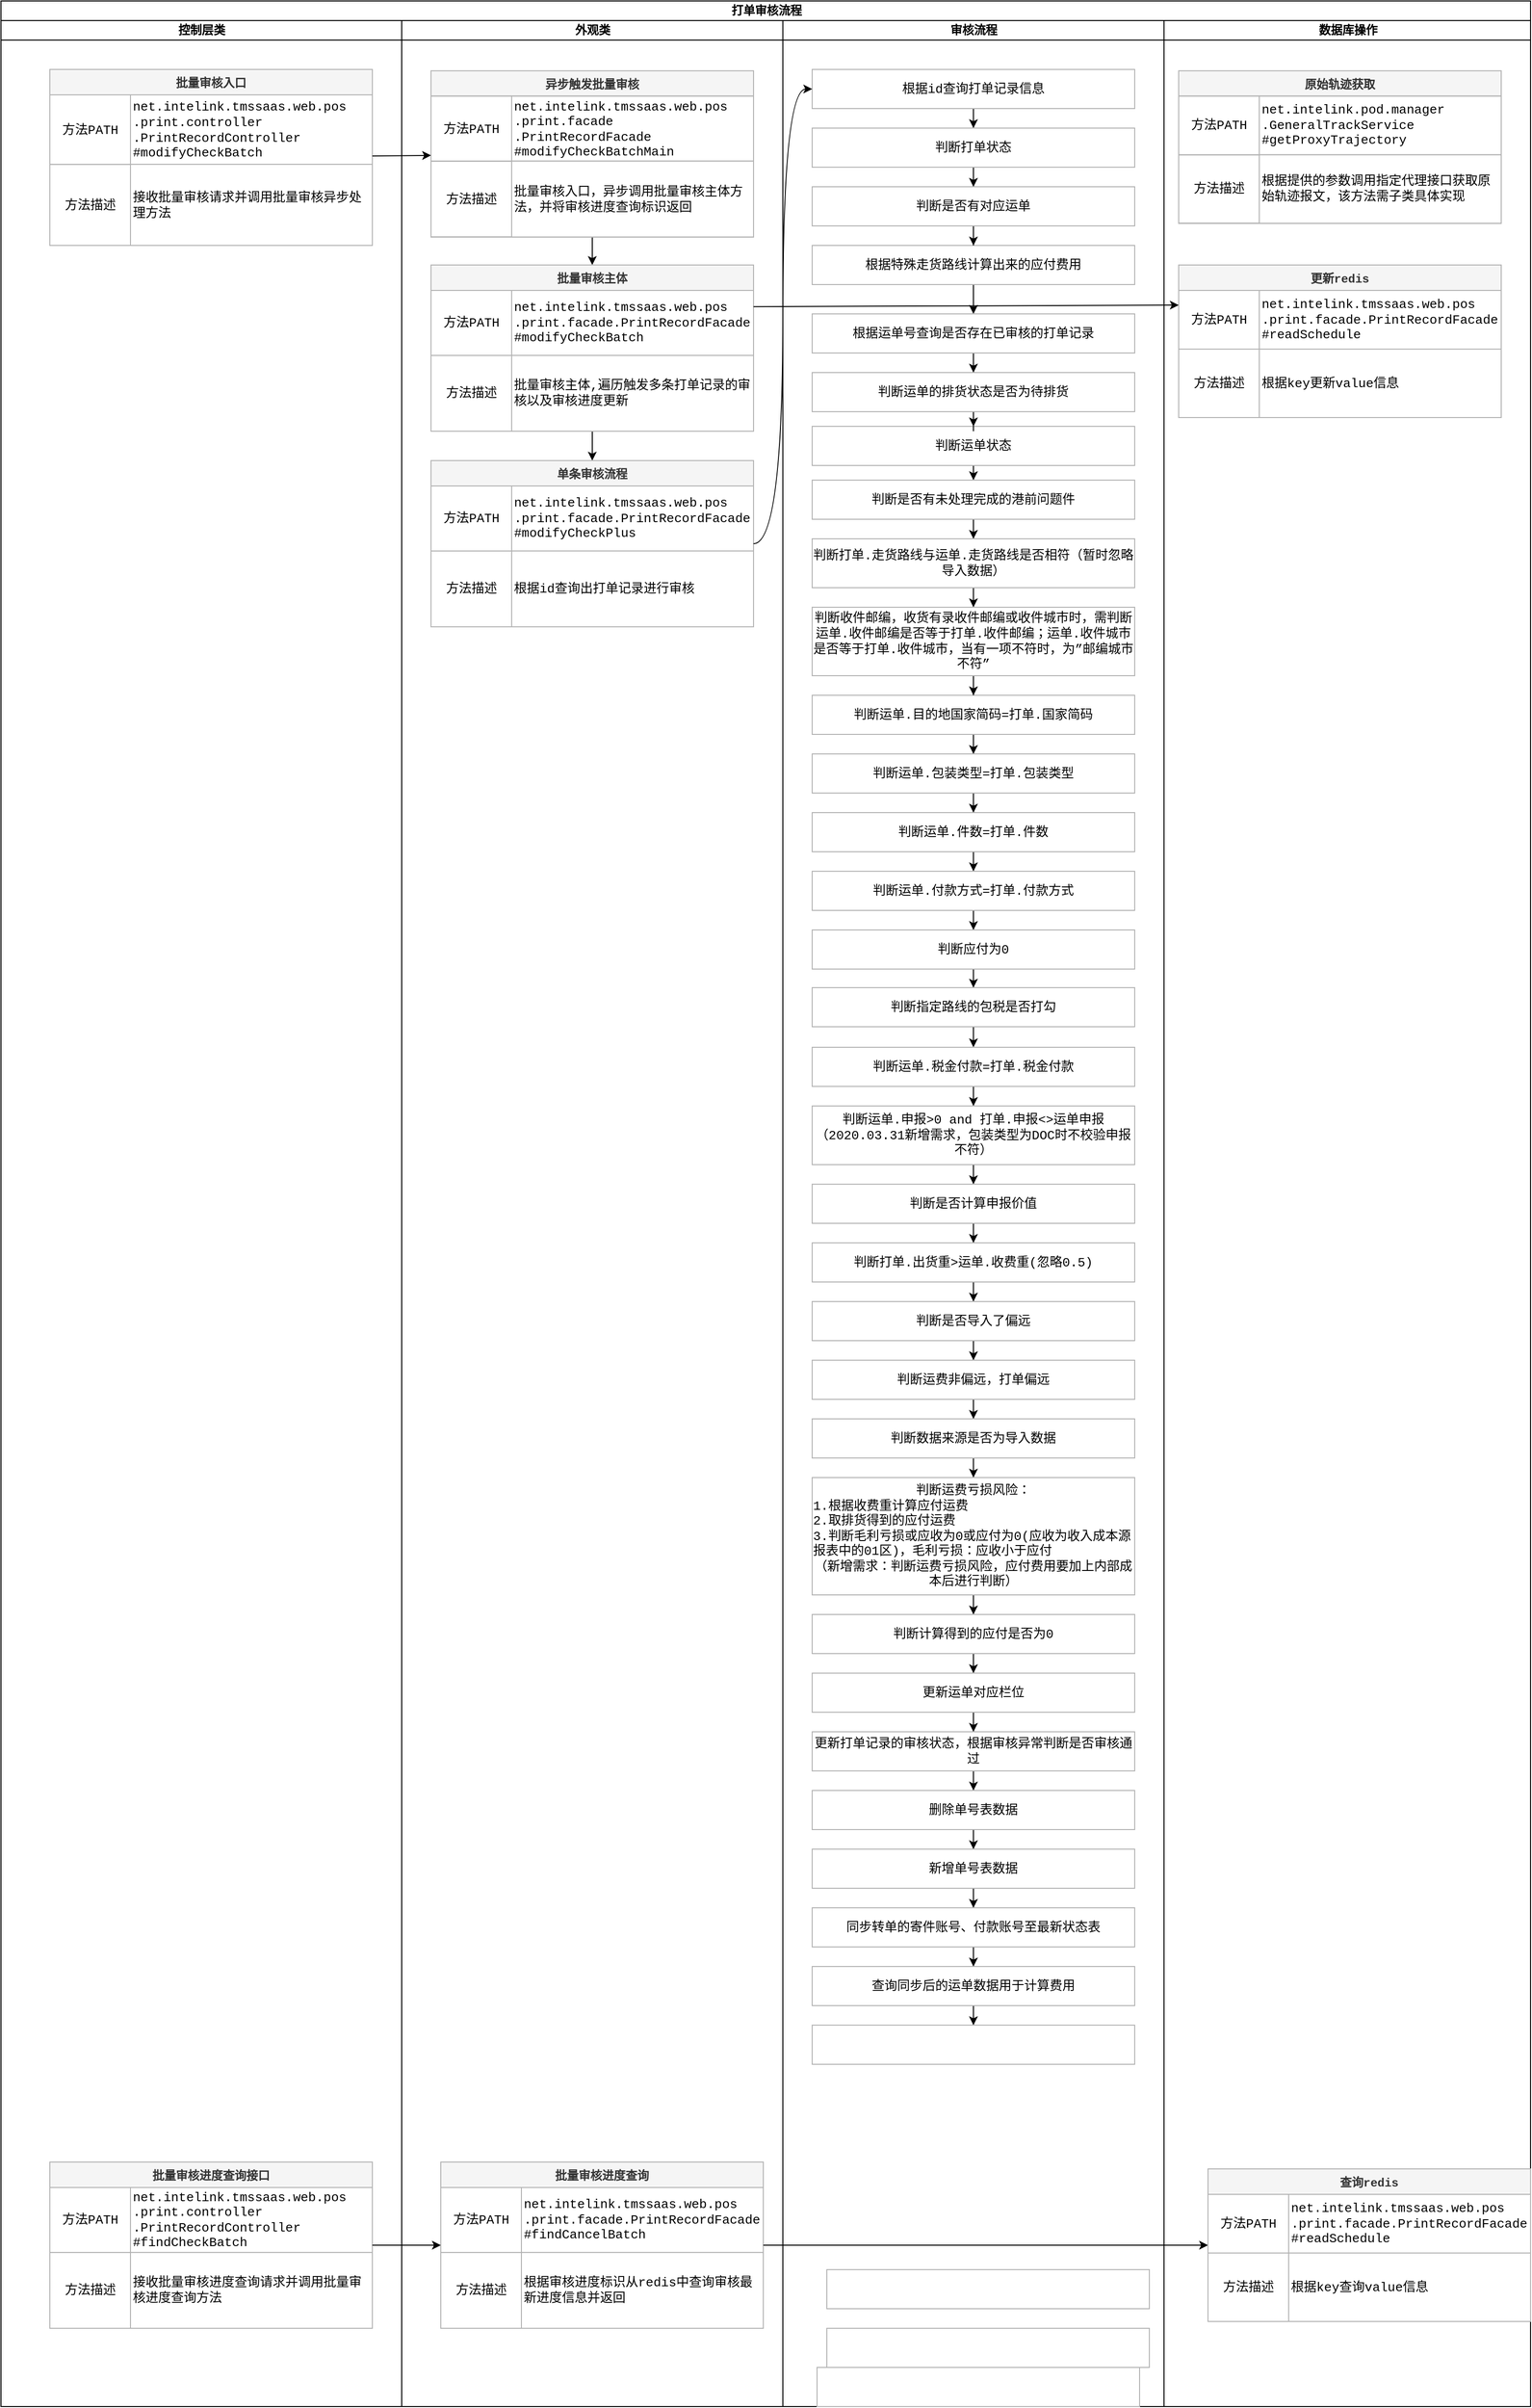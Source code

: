 <mxfile version="14.7.6" type="github">
  <diagram id="rIHNBz61H1X_mbd-f75E" name="打单审核流程">
    <mxGraphModel dx="-14" dy="435" grid="1" gridSize="10" guides="1" tooltips="1" connect="1" arrows="1" fold="1" page="1" pageScale="1" pageWidth="827" pageHeight="1169" math="0" shadow="0">
      <root>
        <mxCell id="0" />
        <mxCell id="1" parent="0" />
        <mxCell id="LwGYTIweJ4kUItgMoGB3-22" value="打单审核流程" style="swimlane;html=1;childLayout=stackLayout;resizeParent=1;resizeParentMax=0;startSize=20;" parent="1" vertex="1">
          <mxGeometry x="880" y="120" width="1565" height="2460" as="geometry" />
        </mxCell>
        <mxCell id="LwGYTIweJ4kUItgMoGB3-23" value="控制层类" style="swimlane;html=1;startSize=20;" parent="LwGYTIweJ4kUItgMoGB3-22" vertex="1">
          <mxGeometry y="20" width="410" height="2440" as="geometry" />
        </mxCell>
        <mxCell id="LwGYTIweJ4kUItgMoGB3-24" value="批量审核入口" style="swimlane;fontStyle=1;childLayout=stackLayout;horizontal=1;startSize=26;fillColor=#f5f5f5;horizontalStack=0;resizeParent=1;resizeParentMax=0;resizeLast=0;collapsible=1;marginBottom=0;align=center;fontColor=#333333;strokeColor=#B3B3B3;fontFamily=Courier New;fontSize=12;swimlaneLine=1;" parent="LwGYTIweJ4kUItgMoGB3-23" vertex="1">
          <mxGeometry x="50" y="50" width="330" height="180" as="geometry">
            <mxRectangle x="50" y="50" width="100" height="26" as="alternateBounds" />
          </mxGeometry>
        </mxCell>
        <mxCell id="LwGYTIweJ4kUItgMoGB3-25" value="" style="group;strokeColor=#B3B3B3;fontFamily=Courier New;fontSize=13;" parent="LwGYTIweJ4kUItgMoGB3-24" vertex="1" connectable="0">
          <mxGeometry y="26" width="330" height="154" as="geometry" />
        </mxCell>
        <mxCell id="LwGYTIweJ4kUItgMoGB3-26" value="" style="group;align=left;strokeColor=#B3B3B3;fontFamily=Courier New;fontSize=13;" parent="LwGYTIweJ4kUItgMoGB3-25" vertex="1" connectable="0">
          <mxGeometry width="330" height="71.077" as="geometry" />
        </mxCell>
        <mxCell id="LwGYTIweJ4kUItgMoGB3-27" value="方法PATH" style="rounded=0;whiteSpace=wrap;html=1;align=center;strokeColor=#B3B3B3;fontFamily=Courier New;fontSize=13;" parent="LwGYTIweJ4kUItgMoGB3-26" vertex="1">
          <mxGeometry width="82.5" height="71.077" as="geometry" />
        </mxCell>
        <mxCell id="LwGYTIweJ4kUItgMoGB3-28" value="net.intelink.tmssaas.web.pos&lt;br&gt;.print.controller&lt;br&gt;.PrintRecordController&lt;br&gt;#modifyCheckBatch" style="rounded=0;whiteSpace=wrap;html=1;align=left;strokeColor=#B3B3B3;fontFamily=Courier New;fontSize=13;overflow=hidden;" parent="LwGYTIweJ4kUItgMoGB3-26" vertex="1">
          <mxGeometry x="82.5" width="247.5" height="71.077" as="geometry" />
        </mxCell>
        <mxCell id="LwGYTIweJ4kUItgMoGB3-29" value="" style="group;strokeColor=#B3B3B3;fontFamily=Courier New;fontSize=13;" parent="LwGYTIweJ4kUItgMoGB3-25" vertex="1" connectable="0">
          <mxGeometry y="71.077" width="330" height="82.923" as="geometry" />
        </mxCell>
        <mxCell id="LwGYTIweJ4kUItgMoGB3-30" value="接收批量审核请求并调用批量审核异步处理方法" style="rounded=0;whiteSpace=wrap;html=1;align=left;strokeColor=#B3B3B3;fontFamily=Courier New;fontSize=13;" parent="LwGYTIweJ4kUItgMoGB3-29" vertex="1">
          <mxGeometry x="82.5" width="247.5" height="82.923" as="geometry" />
        </mxCell>
        <mxCell id="LwGYTIweJ4kUItgMoGB3-31" value="方法描述" style="rounded=0;whiteSpace=wrap;html=1;align=center;fontFamily=Courier New;fontSize=13;dashed=1;dashPattern=1 1;strokeColor=none;glass=1;" parent="LwGYTIweJ4kUItgMoGB3-29" vertex="1">
          <mxGeometry x="5.893" y="22.113" width="70.714" height="38.697" as="geometry" />
        </mxCell>
        <mxCell id="LwGYTIweJ4kUItgMoGB3-40" value="外观类" style="swimlane;html=1;startSize=20;" parent="LwGYTIweJ4kUItgMoGB3-22" vertex="1">
          <mxGeometry x="410" y="20" width="390" height="2440" as="geometry" />
        </mxCell>
        <mxCell id="LwGYTIweJ4kUItgMoGB3-111" style="edgeStyle=orthogonalEdgeStyle;rounded=0;orthogonalLoop=1;jettySize=auto;html=1;" parent="LwGYTIweJ4kUItgMoGB3-40" source="LwGYTIweJ4kUItgMoGB3-41" target="LwGYTIweJ4kUItgMoGB3-103" edge="1">
          <mxGeometry relative="1" as="geometry" />
        </mxCell>
        <mxCell id="LwGYTIweJ4kUItgMoGB3-41" value="异步触发批量审核" style="swimlane;fontStyle=1;childLayout=stackLayout;horizontal=1;startSize=26;fillColor=#f5f5f5;horizontalStack=0;resizeParent=1;resizeParentMax=0;resizeLast=0;collapsible=1;marginBottom=0;align=center;fontColor=#333333;strokeColor=#B3B3B3;fontFamily=Courier New;fontSize=12;swimlaneLine=1;" parent="LwGYTIweJ4kUItgMoGB3-40" vertex="1">
          <mxGeometry x="30" y="51.33" width="330" height="170" as="geometry">
            <mxRectangle x="-1050" y="270" width="100" height="26" as="alternateBounds" />
          </mxGeometry>
        </mxCell>
        <mxCell id="LwGYTIweJ4kUItgMoGB3-42" value="" style="group;strokeColor=#B3B3B3;fontFamily=Courier New;fontSize=13;" parent="LwGYTIweJ4kUItgMoGB3-41" vertex="1" connectable="0">
          <mxGeometry y="26" width="330" height="144" as="geometry" />
        </mxCell>
        <mxCell id="LwGYTIweJ4kUItgMoGB3-43" value="" style="group;align=left;strokeColor=#B3B3B3;fontFamily=Courier New;fontSize=13;" parent="LwGYTIweJ4kUItgMoGB3-42" vertex="1" connectable="0">
          <mxGeometry width="330" height="66.462" as="geometry" />
        </mxCell>
        <mxCell id="LwGYTIweJ4kUItgMoGB3-44" value="&lt;span style=&quot;font-size: 13px&quot;&gt;方法PATH&lt;/span&gt;" style="rounded=0;whiteSpace=wrap;html=1;align=center;strokeColor=#B3B3B3;fontFamily=Courier New;fontSize=13;" parent="LwGYTIweJ4kUItgMoGB3-43" vertex="1">
          <mxGeometry width="82.5" height="66.462" as="geometry" />
        </mxCell>
        <mxCell id="LwGYTIweJ4kUItgMoGB3-45" value="net.intelink.tmssaas.web.pos&lt;br&gt;.print.facade&lt;br&gt;.PrintRecordFacade&lt;br&gt;#modifyCheckBatchMain" style="rounded=0;whiteSpace=wrap;html=1;align=left;strokeColor=#B3B3B3;fontFamily=Courier New;fontSize=13;overflow=hidden;" parent="LwGYTIweJ4kUItgMoGB3-43" vertex="1">
          <mxGeometry x="82.5" width="247.5" height="66.462" as="geometry" />
        </mxCell>
        <mxCell id="LwGYTIweJ4kUItgMoGB3-46" value="" style="group;strokeColor=#B3B3B3;fontFamily=Courier New;fontSize=13;" parent="LwGYTIweJ4kUItgMoGB3-42" vertex="1" connectable="0">
          <mxGeometry y="66.462" width="330" height="77.538" as="geometry" />
        </mxCell>
        <mxCell id="LwGYTIweJ4kUItgMoGB3-47" value="批量审核入口，异步调用批量审核主体方法，并将审核进度查询标识返回" style="rounded=0;whiteSpace=wrap;html=1;align=left;strokeColor=#B3B3B3;fontFamily=Courier New;fontSize=13;" parent="LwGYTIweJ4kUItgMoGB3-46" vertex="1">
          <mxGeometry x="82.5" width="247.5" height="77.538" as="geometry" />
        </mxCell>
        <mxCell id="LwGYTIweJ4kUItgMoGB3-48" value="&lt;span&gt;方法描述&lt;/span&gt;" style="rounded=0;whiteSpace=wrap;html=1;align=center;fontFamily=Courier New;fontSize=13;dashed=1;dashPattern=1 1;strokeColor=none;glass=1;" parent="LwGYTIweJ4kUItgMoGB3-46" vertex="1">
          <mxGeometry x="5.893" y="20.677" width="70.714" height="36.185" as="geometry" />
        </mxCell>
        <mxCell id="LwGYTIweJ4kUItgMoGB3-128" style="edgeStyle=orthogonalEdgeStyle;rounded=0;orthogonalLoop=1;jettySize=auto;html=1;" parent="LwGYTIweJ4kUItgMoGB3-40" source="LwGYTIweJ4kUItgMoGB3-103" target="LwGYTIweJ4kUItgMoGB3-120" edge="1">
          <mxGeometry relative="1" as="geometry" />
        </mxCell>
        <mxCell id="LwGYTIweJ4kUItgMoGB3-103" value="批量审核主体" style="swimlane;fontStyle=1;childLayout=stackLayout;horizontal=1;startSize=26;fillColor=#f5f5f5;horizontalStack=0;resizeParent=1;resizeParentMax=0;resizeLast=0;collapsible=1;marginBottom=0;align=center;fontColor=#333333;strokeColor=#B3B3B3;fontFamily=Courier New;fontSize=12;swimlaneLine=1;" parent="LwGYTIweJ4kUItgMoGB3-40" vertex="1">
          <mxGeometry x="30" y="250" width="330" height="170" as="geometry">
            <mxRectangle x="-1050" y="270" width="100" height="26" as="alternateBounds" />
          </mxGeometry>
        </mxCell>
        <mxCell id="LwGYTIweJ4kUItgMoGB3-104" value="" style="group;strokeColor=#B3B3B3;fontFamily=Courier New;fontSize=13;" parent="LwGYTIweJ4kUItgMoGB3-103" vertex="1" connectable="0">
          <mxGeometry y="26" width="330" height="144" as="geometry" />
        </mxCell>
        <mxCell id="LwGYTIweJ4kUItgMoGB3-105" value="" style="group;align=left;strokeColor=#B3B3B3;fontFamily=Courier New;fontSize=13;" parent="LwGYTIweJ4kUItgMoGB3-104" vertex="1" connectable="0">
          <mxGeometry width="330" height="66.462" as="geometry" />
        </mxCell>
        <mxCell id="LwGYTIweJ4kUItgMoGB3-106" value="&lt;span style=&quot;font-size: 13px&quot;&gt;方法PATH&lt;/span&gt;" style="rounded=0;whiteSpace=wrap;html=1;align=center;strokeColor=#B3B3B3;fontFamily=Courier New;fontSize=13;" parent="LwGYTIweJ4kUItgMoGB3-105" vertex="1">
          <mxGeometry width="82.5" height="66.462" as="geometry" />
        </mxCell>
        <mxCell id="LwGYTIweJ4kUItgMoGB3-107" value="net.intelink.tmssaas.web.pos&lt;br&gt;.print.facade.PrintRecordFacade&lt;br&gt;#modifyCheckBatch" style="rounded=0;whiteSpace=wrap;html=1;align=left;strokeColor=#B3B3B3;fontFamily=Courier New;fontSize=13;overflow=hidden;" parent="LwGYTIweJ4kUItgMoGB3-105" vertex="1">
          <mxGeometry x="82.5" width="247.5" height="66.462" as="geometry" />
        </mxCell>
        <mxCell id="LwGYTIweJ4kUItgMoGB3-108" value="" style="group;strokeColor=#B3B3B3;fontFamily=Courier New;fontSize=13;" parent="LwGYTIweJ4kUItgMoGB3-104" vertex="1" connectable="0">
          <mxGeometry y="66.462" width="330" height="77.538" as="geometry" />
        </mxCell>
        <mxCell id="LwGYTIweJ4kUItgMoGB3-109" value="批量审核主体,遍历触发多条打单记录的审核以及审核进度更新" style="rounded=0;whiteSpace=wrap;html=1;align=left;strokeColor=#B3B3B3;fontFamily=Courier New;fontSize=13;" parent="LwGYTIweJ4kUItgMoGB3-108" vertex="1">
          <mxGeometry x="82.5" width="247.5" height="77.538" as="geometry" />
        </mxCell>
        <mxCell id="LwGYTIweJ4kUItgMoGB3-110" value="&lt;span&gt;方法描述&lt;/span&gt;" style="rounded=0;whiteSpace=wrap;html=1;align=center;fontFamily=Courier New;fontSize=13;dashed=1;dashPattern=1 1;strokeColor=none;glass=1;" parent="LwGYTIweJ4kUItgMoGB3-108" vertex="1">
          <mxGeometry x="5.893" y="20.677" width="70.714" height="36.185" as="geometry" />
        </mxCell>
        <mxCell id="LwGYTIweJ4kUItgMoGB3-120" value="单条审核流程" style="swimlane;fontStyle=1;childLayout=stackLayout;horizontal=1;startSize=26;fillColor=#f5f5f5;horizontalStack=0;resizeParent=1;resizeParentMax=0;resizeLast=0;collapsible=1;marginBottom=0;align=center;fontColor=#333333;strokeColor=#B3B3B3;fontFamily=Courier New;fontSize=12;swimlaneLine=1;" parent="LwGYTIweJ4kUItgMoGB3-40" vertex="1">
          <mxGeometry x="30" y="450" width="330" height="170" as="geometry">
            <mxRectangle x="-1050" y="270" width="100" height="26" as="alternateBounds" />
          </mxGeometry>
        </mxCell>
        <mxCell id="LwGYTIweJ4kUItgMoGB3-121" value="" style="group;strokeColor=#B3B3B3;fontFamily=Courier New;fontSize=13;" parent="LwGYTIweJ4kUItgMoGB3-120" vertex="1" connectable="0">
          <mxGeometry y="26" width="330" height="144" as="geometry" />
        </mxCell>
        <mxCell id="LwGYTIweJ4kUItgMoGB3-122" value="" style="group;align=left;strokeColor=#B3B3B3;fontFamily=Courier New;fontSize=13;" parent="LwGYTIweJ4kUItgMoGB3-121" vertex="1" connectable="0">
          <mxGeometry width="330" height="66.462" as="geometry" />
        </mxCell>
        <mxCell id="LwGYTIweJ4kUItgMoGB3-123" value="&lt;span style=&quot;font-size: 13px&quot;&gt;方法PATH&lt;/span&gt;" style="rounded=0;whiteSpace=wrap;html=1;align=center;strokeColor=#B3B3B3;fontFamily=Courier New;fontSize=13;" parent="LwGYTIweJ4kUItgMoGB3-122" vertex="1">
          <mxGeometry width="82.5" height="66.462" as="geometry" />
        </mxCell>
        <mxCell id="LwGYTIweJ4kUItgMoGB3-124" value="net.intelink.tmssaas.web.pos&lt;br&gt;.print.facade.PrintRecordFacade&lt;br&gt;#modifyCheckPlus" style="rounded=0;whiteSpace=wrap;html=1;align=left;strokeColor=#B3B3B3;fontFamily=Courier New;fontSize=13;overflow=hidden;" parent="LwGYTIweJ4kUItgMoGB3-122" vertex="1">
          <mxGeometry x="82.5" width="247.5" height="66.462" as="geometry" />
        </mxCell>
        <mxCell id="LwGYTIweJ4kUItgMoGB3-125" value="" style="group;strokeColor=#B3B3B3;fontFamily=Courier New;fontSize=13;" parent="LwGYTIweJ4kUItgMoGB3-121" vertex="1" connectable="0">
          <mxGeometry y="66.462" width="330" height="77.538" as="geometry" />
        </mxCell>
        <mxCell id="LwGYTIweJ4kUItgMoGB3-126" value="根据id查询出打单记录进行审核" style="rounded=0;whiteSpace=wrap;html=1;align=left;strokeColor=#B3B3B3;fontFamily=Courier New;fontSize=13;" parent="LwGYTIweJ4kUItgMoGB3-125" vertex="1">
          <mxGeometry x="82.5" width="247.5" height="77.538" as="geometry" />
        </mxCell>
        <mxCell id="LwGYTIweJ4kUItgMoGB3-127" value="&lt;span&gt;方法描述&lt;/span&gt;" style="rounded=0;whiteSpace=wrap;html=1;align=center;fontFamily=Courier New;fontSize=13;dashed=1;dashPattern=1 1;strokeColor=none;glass=1;" parent="LwGYTIweJ4kUItgMoGB3-125" vertex="1">
          <mxGeometry x="5.893" y="20.677" width="70.714" height="36.185" as="geometry" />
        </mxCell>
        <mxCell id="LwGYTIweJ4kUItgMoGB3-49" value="审核流程" style="swimlane;html=1;startSize=20;" parent="LwGYTIweJ4kUItgMoGB3-22" vertex="1">
          <mxGeometry x="800" y="20" width="390" height="2440" as="geometry" />
        </mxCell>
        <mxCell id="a_7DpTZBzEEIr0jXUnE1-1" style="edgeStyle=orthogonalEdgeStyle;rounded=0;orthogonalLoop=1;jettySize=auto;html=1;" edge="1" parent="LwGYTIweJ4kUItgMoGB3-49" source="LwGYTIweJ4kUItgMoGB3-129" target="LwGYTIweJ4kUItgMoGB3-153">
          <mxGeometry relative="1" as="geometry" />
        </mxCell>
        <mxCell id="LwGYTIweJ4kUItgMoGB3-129" value="根据id查询打单记录信息" style="whiteSpace=wrap;html=1;rounded=0;fontFamily=Courier New;fontSize=13;align=center;strokeColor=#B3B3B3;" parent="LwGYTIweJ4kUItgMoGB3-49" vertex="1">
          <mxGeometry x="30" y="50" width="330" height="40" as="geometry" />
        </mxCell>
        <mxCell id="a_7DpTZBzEEIr0jXUnE1-96" style="edgeStyle=orthogonalEdgeStyle;rounded=0;orthogonalLoop=1;jettySize=auto;html=1;" edge="1" parent="LwGYTIweJ4kUItgMoGB3-49" source="LwGYTIweJ4kUItgMoGB3-153" target="a_7DpTZBzEEIr0jXUnE1-95">
          <mxGeometry relative="1" as="geometry" />
        </mxCell>
        <mxCell id="LwGYTIweJ4kUItgMoGB3-153" value="判断打单状态" style="whiteSpace=wrap;html=1;rounded=0;fontFamily=Courier New;fontSize=13;align=center;strokeColor=#B3B3B3;" parent="LwGYTIweJ4kUItgMoGB3-49" vertex="1">
          <mxGeometry x="30" y="110.0" width="330" height="40" as="geometry" />
        </mxCell>
        <mxCell id="a_7DpTZBzEEIr0jXUnE1-98" style="edgeStyle=orthogonalEdgeStyle;rounded=0;orthogonalLoop=1;jettySize=auto;html=1;" edge="1" parent="LwGYTIweJ4kUItgMoGB3-49" source="LwGYTIweJ4kUItgMoGB3-154" target="LwGYTIweJ4kUItgMoGB3-155">
          <mxGeometry relative="1" as="geometry" />
        </mxCell>
        <mxCell id="LwGYTIweJ4kUItgMoGB3-154" value="根据特殊走货路线计算出来的应付费用" style="whiteSpace=wrap;html=1;rounded=0;fontFamily=Courier New;fontSize=13;align=center;strokeColor=#B3B3B3;" parent="LwGYTIweJ4kUItgMoGB3-49" vertex="1">
          <mxGeometry x="30" y="230" width="330" height="40" as="geometry" />
        </mxCell>
        <mxCell id="a_7DpTZBzEEIr0jXUnE1-100" style="edgeStyle=orthogonalEdgeStyle;rounded=0;orthogonalLoop=1;jettySize=auto;html=1;" edge="1" parent="LwGYTIweJ4kUItgMoGB3-49" source="LwGYTIweJ4kUItgMoGB3-155" target="a_7DpTZBzEEIr0jXUnE1-99">
          <mxGeometry relative="1" as="geometry" />
        </mxCell>
        <mxCell id="LwGYTIweJ4kUItgMoGB3-155" value="根据运单号查询是否存在已审核的打单记录" style="whiteSpace=wrap;html=1;rounded=0;fontFamily=Courier New;fontSize=13;align=center;strokeColor=#B3B3B3;" parent="LwGYTIweJ4kUItgMoGB3-49" vertex="1">
          <mxGeometry x="30" y="300" width="330" height="40" as="geometry" />
        </mxCell>
        <mxCell id="a_7DpTZBzEEIr0jXUnE1-103" style="edgeStyle=orthogonalEdgeStyle;rounded=0;orthogonalLoop=1;jettySize=auto;html=1;" edge="1" parent="LwGYTIweJ4kUItgMoGB3-49" source="LwGYTIweJ4kUItgMoGB3-156" target="a_7DpTZBzEEIr0jXUnE1-102">
          <mxGeometry relative="1" as="geometry" />
        </mxCell>
        <mxCell id="LwGYTIweJ4kUItgMoGB3-156" value="判断运单状态" style="whiteSpace=wrap;html=1;rounded=0;fontFamily=Courier New;fontSize=13;align=center;strokeColor=#B3B3B3;" parent="LwGYTIweJ4kUItgMoGB3-49" vertex="1">
          <mxGeometry x="30" y="415" width="330" height="40" as="geometry" />
        </mxCell>
        <mxCell id="a_7DpTZBzEEIr0jXUnE1-216" style="edgeStyle=orthogonalEdgeStyle;rounded=0;orthogonalLoop=1;jettySize=auto;html=1;" edge="1" parent="LwGYTIweJ4kUItgMoGB3-49" source="LwGYTIweJ4kUItgMoGB3-157" target="LwGYTIweJ4kUItgMoGB3-158">
          <mxGeometry relative="1" as="geometry" />
        </mxCell>
        <mxCell id="LwGYTIweJ4kUItgMoGB3-157" value="判断运单.目的地国家简码=打单.国家简码" style="whiteSpace=wrap;html=1;rounded=0;fontFamily=Courier New;fontSize=13;align=center;strokeColor=#B3B3B3;" parent="LwGYTIweJ4kUItgMoGB3-49" vertex="1">
          <mxGeometry x="30" y="690" width="330" height="40" as="geometry" />
        </mxCell>
        <mxCell id="a_7DpTZBzEEIr0jXUnE1-217" style="edgeStyle=orthogonalEdgeStyle;rounded=0;orthogonalLoop=1;jettySize=auto;html=1;" edge="1" parent="LwGYTIweJ4kUItgMoGB3-49" source="LwGYTIweJ4kUItgMoGB3-158" target="LwGYTIweJ4kUItgMoGB3-159">
          <mxGeometry relative="1" as="geometry" />
        </mxCell>
        <mxCell id="LwGYTIweJ4kUItgMoGB3-158" value="判断运单.包装类型=打单.包装类型" style="whiteSpace=wrap;html=1;rounded=0;fontFamily=Courier New;fontSize=13;align=center;strokeColor=#B3B3B3;" parent="LwGYTIweJ4kUItgMoGB3-49" vertex="1">
          <mxGeometry x="30" y="750" width="330" height="40" as="geometry" />
        </mxCell>
        <mxCell id="a_7DpTZBzEEIr0jXUnE1-219" style="edgeStyle=orthogonalEdgeStyle;rounded=0;orthogonalLoop=1;jettySize=auto;html=1;" edge="1" parent="LwGYTIweJ4kUItgMoGB3-49" source="LwGYTIweJ4kUItgMoGB3-159" target="a_7DpTZBzEEIr0jXUnE1-218">
          <mxGeometry relative="1" as="geometry" />
        </mxCell>
        <mxCell id="LwGYTIweJ4kUItgMoGB3-159" value="判断运单.件数=打单.件数" style="whiteSpace=wrap;html=1;rounded=0;fontFamily=Courier New;fontSize=13;align=center;strokeColor=#B3B3B3;" parent="LwGYTIweJ4kUItgMoGB3-49" vertex="1">
          <mxGeometry x="30" y="810" width="330" height="40" as="geometry" />
        </mxCell>
        <mxCell id="a_7DpTZBzEEIr0jXUnE1-97" style="edgeStyle=orthogonalEdgeStyle;rounded=0;orthogonalLoop=1;jettySize=auto;html=1;" edge="1" parent="LwGYTIweJ4kUItgMoGB3-49" source="a_7DpTZBzEEIr0jXUnE1-95" target="LwGYTIweJ4kUItgMoGB3-154">
          <mxGeometry relative="1" as="geometry" />
        </mxCell>
        <mxCell id="a_7DpTZBzEEIr0jXUnE1-95" value="判断是否有对应运单" style="whiteSpace=wrap;html=1;rounded=0;fontFamily=Courier New;fontSize=13;align=center;strokeColor=#B3B3B3;" vertex="1" parent="LwGYTIweJ4kUItgMoGB3-49">
          <mxGeometry x="30" y="170" width="330" height="40" as="geometry" />
        </mxCell>
        <mxCell id="a_7DpTZBzEEIr0jXUnE1-101" style="edgeStyle=orthogonalEdgeStyle;rounded=0;orthogonalLoop=1;jettySize=auto;html=1;" edge="1" parent="LwGYTIweJ4kUItgMoGB3-49" source="a_7DpTZBzEEIr0jXUnE1-99" target="LwGYTIweJ4kUItgMoGB3-156">
          <mxGeometry relative="1" as="geometry" />
        </mxCell>
        <mxCell id="a_7DpTZBzEEIr0jXUnE1-99" value="判断运单的排货状态是否为待排货" style="whiteSpace=wrap;html=1;rounded=0;fontFamily=Courier New;fontSize=13;align=center;strokeColor=#B3B3B3;" vertex="1" parent="LwGYTIweJ4kUItgMoGB3-49">
          <mxGeometry x="30" y="360" width="330" height="40" as="geometry" />
        </mxCell>
        <mxCell id="a_7DpTZBzEEIr0jXUnE1-105" style="edgeStyle=orthogonalEdgeStyle;rounded=0;orthogonalLoop=1;jettySize=auto;html=1;" edge="1" parent="LwGYTIweJ4kUItgMoGB3-49" source="a_7DpTZBzEEIr0jXUnE1-102" target="a_7DpTZBzEEIr0jXUnE1-104">
          <mxGeometry relative="1" as="geometry" />
        </mxCell>
        <mxCell id="a_7DpTZBzEEIr0jXUnE1-102" value="判断是否有未处理完成的港前问题件" style="whiteSpace=wrap;html=1;rounded=0;fontFamily=Courier New;fontSize=13;align=center;strokeColor=#B3B3B3;" vertex="1" parent="LwGYTIweJ4kUItgMoGB3-49">
          <mxGeometry x="30" y="470" width="330" height="40" as="geometry" />
        </mxCell>
        <mxCell id="a_7DpTZBzEEIr0jXUnE1-211" style="edgeStyle=orthogonalEdgeStyle;rounded=0;orthogonalLoop=1;jettySize=auto;html=1;" edge="1" parent="LwGYTIweJ4kUItgMoGB3-49" source="a_7DpTZBzEEIr0jXUnE1-104" target="a_7DpTZBzEEIr0jXUnE1-210">
          <mxGeometry relative="1" as="geometry" />
        </mxCell>
        <mxCell id="a_7DpTZBzEEIr0jXUnE1-104" value="判断打单.走货路线与运单.走货路线是否相符（暂时忽略导入数据）" style="whiteSpace=wrap;html=1;rounded=0;fontFamily=Courier New;fontSize=13;align=center;strokeColor=#B3B3B3;" vertex="1" parent="LwGYTIweJ4kUItgMoGB3-49">
          <mxGeometry x="30" y="530" width="330" height="50" as="geometry" />
        </mxCell>
        <mxCell id="a_7DpTZBzEEIr0jXUnE1-215" style="edgeStyle=orthogonalEdgeStyle;rounded=0;orthogonalLoop=1;jettySize=auto;html=1;" edge="1" parent="LwGYTIweJ4kUItgMoGB3-49" source="a_7DpTZBzEEIr0jXUnE1-210" target="LwGYTIweJ4kUItgMoGB3-157">
          <mxGeometry relative="1" as="geometry" />
        </mxCell>
        <mxCell id="a_7DpTZBzEEIr0jXUnE1-210" value="判断收件邮编，收货有录收件邮编或收件城市时，需判断运单.收件邮编是否等于打单.收件邮编；运单.收件城市是否等于打单.收件城市，当有一项不符时，为”邮编城市不符”" style="whiteSpace=wrap;html=1;rounded=0;fontFamily=Courier New;fontSize=13;align=center;strokeColor=#B3B3B3;" vertex="1" parent="LwGYTIweJ4kUItgMoGB3-49">
          <mxGeometry x="30" y="600" width="330" height="70" as="geometry" />
        </mxCell>
        <mxCell id="a_7DpTZBzEEIr0jXUnE1-221" style="edgeStyle=orthogonalEdgeStyle;rounded=0;orthogonalLoop=1;jettySize=auto;html=1;" edge="1" parent="LwGYTIweJ4kUItgMoGB3-49" source="a_7DpTZBzEEIr0jXUnE1-218" target="a_7DpTZBzEEIr0jXUnE1-220">
          <mxGeometry relative="1" as="geometry" />
        </mxCell>
        <mxCell id="a_7DpTZBzEEIr0jXUnE1-218" value="判断运单.付款方式=打单.付款方式" style="whiteSpace=wrap;html=1;rounded=0;fontFamily=Courier New;fontSize=13;align=center;strokeColor=#B3B3B3;" vertex="1" parent="LwGYTIweJ4kUItgMoGB3-49">
          <mxGeometry x="30" y="870" width="330" height="40" as="geometry" />
        </mxCell>
        <mxCell id="a_7DpTZBzEEIr0jXUnE1-223" style="edgeStyle=orthogonalEdgeStyle;rounded=0;orthogonalLoop=1;jettySize=auto;html=1;" edge="1" parent="LwGYTIweJ4kUItgMoGB3-49" source="a_7DpTZBzEEIr0jXUnE1-220" target="a_7DpTZBzEEIr0jXUnE1-222">
          <mxGeometry relative="1" as="geometry" />
        </mxCell>
        <mxCell id="a_7DpTZBzEEIr0jXUnE1-220" value="判断应付为0" style="whiteSpace=wrap;html=1;rounded=0;fontFamily=Courier New;fontSize=13;align=center;strokeColor=#B3B3B3;" vertex="1" parent="LwGYTIweJ4kUItgMoGB3-49">
          <mxGeometry x="30" y="930" width="330" height="40" as="geometry" />
        </mxCell>
        <mxCell id="a_7DpTZBzEEIr0jXUnE1-226" style="edgeStyle=orthogonalEdgeStyle;rounded=0;orthogonalLoop=1;jettySize=auto;html=1;" edge="1" parent="LwGYTIweJ4kUItgMoGB3-49" source="a_7DpTZBzEEIr0jXUnE1-222" target="a_7DpTZBzEEIr0jXUnE1-224">
          <mxGeometry relative="1" as="geometry" />
        </mxCell>
        <mxCell id="a_7DpTZBzEEIr0jXUnE1-222" value="判断指定路线的包税是否打勾" style="whiteSpace=wrap;html=1;rounded=0;fontFamily=Courier New;fontSize=13;align=center;strokeColor=#B3B3B3;" vertex="1" parent="LwGYTIweJ4kUItgMoGB3-49">
          <mxGeometry x="30" y="989" width="330" height="40" as="geometry" />
        </mxCell>
        <mxCell id="a_7DpTZBzEEIr0jXUnE1-228" style="edgeStyle=orthogonalEdgeStyle;rounded=0;orthogonalLoop=1;jettySize=auto;html=1;" edge="1" parent="LwGYTIweJ4kUItgMoGB3-49" source="a_7DpTZBzEEIr0jXUnE1-224" target="a_7DpTZBzEEIr0jXUnE1-227">
          <mxGeometry relative="1" as="geometry" />
        </mxCell>
        <mxCell id="a_7DpTZBzEEIr0jXUnE1-224" value="判断运单.税金付款=打单.税金付款" style="whiteSpace=wrap;html=1;rounded=0;fontFamily=Courier New;fontSize=13;align=center;strokeColor=#B3B3B3;" vertex="1" parent="LwGYTIweJ4kUItgMoGB3-49">
          <mxGeometry x="30" y="1050" width="330" height="40" as="geometry" />
        </mxCell>
        <mxCell id="a_7DpTZBzEEIr0jXUnE1-231" style="edgeStyle=orthogonalEdgeStyle;rounded=0;orthogonalLoop=1;jettySize=auto;html=1;" edge="1" parent="LwGYTIweJ4kUItgMoGB3-49" source="a_7DpTZBzEEIr0jXUnE1-227" target="a_7DpTZBzEEIr0jXUnE1-230">
          <mxGeometry relative="1" as="geometry" />
        </mxCell>
        <mxCell id="a_7DpTZBzEEIr0jXUnE1-227" value="判断运单.申报&amp;gt;0 and 打单.申报&amp;lt;&amp;gt;运单申报（2020.03.31新增需求，包装类型为DOC时不校验申报不符）" style="whiteSpace=wrap;html=1;rounded=0;fontFamily=Courier New;fontSize=13;align=center;strokeColor=#B3B3B3;" vertex="1" parent="LwGYTIweJ4kUItgMoGB3-49">
          <mxGeometry x="30" y="1110" width="330" height="60" as="geometry" />
        </mxCell>
        <mxCell id="a_7DpTZBzEEIr0jXUnE1-233" style="edgeStyle=orthogonalEdgeStyle;rounded=0;orthogonalLoop=1;jettySize=auto;html=1;" edge="1" parent="LwGYTIweJ4kUItgMoGB3-49" source="a_7DpTZBzEEIr0jXUnE1-230" target="a_7DpTZBzEEIr0jXUnE1-232">
          <mxGeometry relative="1" as="geometry" />
        </mxCell>
        <mxCell id="a_7DpTZBzEEIr0jXUnE1-230" value="判断是否计算申报价值" style="whiteSpace=wrap;html=1;rounded=0;fontFamily=Courier New;fontSize=13;align=center;strokeColor=#B3B3B3;" vertex="1" parent="LwGYTIweJ4kUItgMoGB3-49">
          <mxGeometry x="30" y="1190" width="330" height="40" as="geometry" />
        </mxCell>
        <mxCell id="a_7DpTZBzEEIr0jXUnE1-235" style="edgeStyle=orthogonalEdgeStyle;rounded=0;orthogonalLoop=1;jettySize=auto;html=1;" edge="1" parent="LwGYTIweJ4kUItgMoGB3-49" source="a_7DpTZBzEEIr0jXUnE1-232" target="a_7DpTZBzEEIr0jXUnE1-234">
          <mxGeometry relative="1" as="geometry" />
        </mxCell>
        <mxCell id="a_7DpTZBzEEIr0jXUnE1-232" value="判断打单.出货重&amp;gt;运单.收费重(忽略0.5)" style="whiteSpace=wrap;html=1;rounded=0;fontFamily=Courier New;fontSize=13;align=center;strokeColor=#B3B3B3;" vertex="1" parent="LwGYTIweJ4kUItgMoGB3-49">
          <mxGeometry x="30" y="1250" width="330" height="40" as="geometry" />
        </mxCell>
        <mxCell id="a_7DpTZBzEEIr0jXUnE1-279" style="edgeStyle=orthogonalEdgeStyle;rounded=0;orthogonalLoop=1;jettySize=auto;html=1;" edge="1" parent="LwGYTIweJ4kUItgMoGB3-49" source="a_7DpTZBzEEIr0jXUnE1-234" target="a_7DpTZBzEEIr0jXUnE1-278">
          <mxGeometry relative="1" as="geometry" />
        </mxCell>
        <mxCell id="a_7DpTZBzEEIr0jXUnE1-234" value="判断是否导入了偏远" style="whiteSpace=wrap;html=1;rounded=0;fontFamily=Courier New;fontSize=13;align=center;strokeColor=#B3B3B3;" vertex="1" parent="LwGYTIweJ4kUItgMoGB3-49">
          <mxGeometry x="30" y="1310" width="330" height="40" as="geometry" />
        </mxCell>
        <mxCell id="a_7DpTZBzEEIr0jXUnE1-281" style="edgeStyle=orthogonalEdgeStyle;rounded=0;orthogonalLoop=1;jettySize=auto;html=1;" edge="1" parent="LwGYTIweJ4kUItgMoGB3-49" source="a_7DpTZBzEEIr0jXUnE1-278" target="a_7DpTZBzEEIr0jXUnE1-280">
          <mxGeometry relative="1" as="geometry" />
        </mxCell>
        <mxCell id="a_7DpTZBzEEIr0jXUnE1-278" value="判断运费非偏远，打单偏远" style="whiteSpace=wrap;html=1;rounded=0;fontFamily=Courier New;fontSize=13;align=center;strokeColor=#B3B3B3;" vertex="1" parent="LwGYTIweJ4kUItgMoGB3-49">
          <mxGeometry x="30" y="1370" width="330" height="40" as="geometry" />
        </mxCell>
        <mxCell id="a_7DpTZBzEEIr0jXUnE1-284" style="edgeStyle=orthogonalEdgeStyle;rounded=0;orthogonalLoop=1;jettySize=auto;html=1;" edge="1" parent="LwGYTIweJ4kUItgMoGB3-49" source="a_7DpTZBzEEIr0jXUnE1-280" target="a_7DpTZBzEEIr0jXUnE1-282">
          <mxGeometry relative="1" as="geometry" />
        </mxCell>
        <mxCell id="a_7DpTZBzEEIr0jXUnE1-280" value="判断数据来源是否为导入数据" style="whiteSpace=wrap;html=1;rounded=0;fontFamily=Courier New;fontSize=13;align=center;strokeColor=#B3B3B3;" vertex="1" parent="LwGYTIweJ4kUItgMoGB3-49">
          <mxGeometry x="30" y="1430" width="330" height="40" as="geometry" />
        </mxCell>
        <mxCell id="a_7DpTZBzEEIr0jXUnE1-286" style="edgeStyle=orthogonalEdgeStyle;rounded=0;orthogonalLoop=1;jettySize=auto;html=1;" edge="1" parent="LwGYTIweJ4kUItgMoGB3-49" source="a_7DpTZBzEEIr0jXUnE1-282" target="a_7DpTZBzEEIr0jXUnE1-285">
          <mxGeometry relative="1" as="geometry" />
        </mxCell>
        <mxCell id="a_7DpTZBzEEIr0jXUnE1-282" value="判断运费亏损风险：&lt;br&gt;&lt;div style=&quot;text-align: left&quot;&gt;&lt;span&gt;1.根据收费重计算应付运费&lt;/span&gt;&lt;/div&gt;&lt;div style=&quot;text-align: left&quot;&gt;&lt;span&gt;2.取排货得到的应付运费&lt;/span&gt;&lt;/div&gt;&lt;div style=&quot;text-align: left&quot;&gt;&lt;span&gt;3.判断毛利亏损或应收为0或应付为0(应收为收入成本源报表中的01区)，毛利亏损：应收小于应付&lt;/span&gt;&lt;/div&gt;&lt;div&gt;&lt;span&gt;（新增需求：判断运费亏损风险，应付费用要加上内部成本后进行判断）&lt;/span&gt;&lt;/div&gt;" style="whiteSpace=wrap;html=1;rounded=0;fontFamily=Courier New;fontSize=13;align=center;strokeColor=#B3B3B3;" vertex="1" parent="LwGYTIweJ4kUItgMoGB3-49">
          <mxGeometry x="30" y="1490" width="330" height="120" as="geometry" />
        </mxCell>
        <mxCell id="a_7DpTZBzEEIr0jXUnE1-288" style="edgeStyle=orthogonalEdgeStyle;rounded=0;orthogonalLoop=1;jettySize=auto;html=1;" edge="1" parent="LwGYTIweJ4kUItgMoGB3-49" source="a_7DpTZBzEEIr0jXUnE1-285" target="a_7DpTZBzEEIr0jXUnE1-287">
          <mxGeometry relative="1" as="geometry" />
        </mxCell>
        <mxCell id="a_7DpTZBzEEIr0jXUnE1-285" value="判断计算得到的应付是否为0" style="whiteSpace=wrap;html=1;rounded=0;fontFamily=Courier New;fontSize=13;align=center;strokeColor=#B3B3B3;" vertex="1" parent="LwGYTIweJ4kUItgMoGB3-49">
          <mxGeometry x="30" y="1630" width="330" height="40" as="geometry" />
        </mxCell>
        <mxCell id="a_7DpTZBzEEIr0jXUnE1-290" style="edgeStyle=orthogonalEdgeStyle;rounded=0;orthogonalLoop=1;jettySize=auto;html=1;" edge="1" parent="LwGYTIweJ4kUItgMoGB3-49" source="a_7DpTZBzEEIr0jXUnE1-287" target="a_7DpTZBzEEIr0jXUnE1-289">
          <mxGeometry relative="1" as="geometry" />
        </mxCell>
        <mxCell id="a_7DpTZBzEEIr0jXUnE1-287" value="更新运单对应栏位" style="whiteSpace=wrap;html=1;rounded=0;fontFamily=Courier New;fontSize=13;align=center;strokeColor=#B3B3B3;" vertex="1" parent="LwGYTIweJ4kUItgMoGB3-49">
          <mxGeometry x="30" y="1690" width="330" height="40" as="geometry" />
        </mxCell>
        <mxCell id="a_7DpTZBzEEIr0jXUnE1-292" style="edgeStyle=orthogonalEdgeStyle;rounded=0;orthogonalLoop=1;jettySize=auto;html=1;" edge="1" parent="LwGYTIweJ4kUItgMoGB3-49" source="a_7DpTZBzEEIr0jXUnE1-289" target="a_7DpTZBzEEIr0jXUnE1-291">
          <mxGeometry relative="1" as="geometry" />
        </mxCell>
        <mxCell id="a_7DpTZBzEEIr0jXUnE1-289" value="更新打单记录的审核状态，根据审核异常判断是否审核通过" style="whiteSpace=wrap;html=1;rounded=0;fontFamily=Courier New;fontSize=13;align=center;strokeColor=#B3B3B3;" vertex="1" parent="LwGYTIweJ4kUItgMoGB3-49">
          <mxGeometry x="30" y="1750" width="330" height="40" as="geometry" />
        </mxCell>
        <mxCell id="a_7DpTZBzEEIr0jXUnE1-294" style="edgeStyle=orthogonalEdgeStyle;rounded=0;orthogonalLoop=1;jettySize=auto;html=1;" edge="1" parent="LwGYTIweJ4kUItgMoGB3-49" source="a_7DpTZBzEEIr0jXUnE1-291" target="a_7DpTZBzEEIr0jXUnE1-293">
          <mxGeometry relative="1" as="geometry" />
        </mxCell>
        <mxCell id="a_7DpTZBzEEIr0jXUnE1-291" value="删除单号表数据" style="whiteSpace=wrap;html=1;rounded=0;fontFamily=Courier New;fontSize=13;align=center;strokeColor=#B3B3B3;" vertex="1" parent="LwGYTIweJ4kUItgMoGB3-49">
          <mxGeometry x="30" y="1810" width="330" height="40" as="geometry" />
        </mxCell>
        <mxCell id="a_7DpTZBzEEIr0jXUnE1-297" style="edgeStyle=orthogonalEdgeStyle;rounded=0;orthogonalLoop=1;jettySize=auto;html=1;" edge="1" parent="LwGYTIweJ4kUItgMoGB3-49" source="a_7DpTZBzEEIr0jXUnE1-293" target="a_7DpTZBzEEIr0jXUnE1-295">
          <mxGeometry relative="1" as="geometry" />
        </mxCell>
        <mxCell id="a_7DpTZBzEEIr0jXUnE1-293" value="新增单号表数据" style="whiteSpace=wrap;html=1;rounded=0;fontFamily=Courier New;fontSize=13;align=center;strokeColor=#B3B3B3;" vertex="1" parent="LwGYTIweJ4kUItgMoGB3-49">
          <mxGeometry x="30" y="1870" width="330" height="40" as="geometry" />
        </mxCell>
        <mxCell id="a_7DpTZBzEEIr0jXUnE1-300" style="edgeStyle=orthogonalEdgeStyle;rounded=0;orthogonalLoop=1;jettySize=auto;html=1;" edge="1" parent="LwGYTIweJ4kUItgMoGB3-49" source="a_7DpTZBzEEIr0jXUnE1-295" target="a_7DpTZBzEEIr0jXUnE1-299">
          <mxGeometry relative="1" as="geometry" />
        </mxCell>
        <mxCell id="a_7DpTZBzEEIr0jXUnE1-295" value="同步转单的寄件账号、付款账号至最新状态表" style="whiteSpace=wrap;html=1;rounded=0;fontFamily=Courier New;fontSize=13;align=center;strokeColor=#B3B3B3;" vertex="1" parent="LwGYTIweJ4kUItgMoGB3-49">
          <mxGeometry x="30" y="1930" width="330" height="40" as="geometry" />
        </mxCell>
        <mxCell id="a_7DpTZBzEEIr0jXUnE1-302" style="edgeStyle=orthogonalEdgeStyle;rounded=0;orthogonalLoop=1;jettySize=auto;html=1;" edge="1" parent="LwGYTIweJ4kUItgMoGB3-49" source="a_7DpTZBzEEIr0jXUnE1-299" target="a_7DpTZBzEEIr0jXUnE1-301">
          <mxGeometry relative="1" as="geometry" />
        </mxCell>
        <mxCell id="a_7DpTZBzEEIr0jXUnE1-299" value="查询同步后的运单数据用于计算费用" style="whiteSpace=wrap;html=1;rounded=0;fontFamily=Courier New;fontSize=13;align=center;strokeColor=#B3B3B3;" vertex="1" parent="LwGYTIweJ4kUItgMoGB3-49">
          <mxGeometry x="30" y="1990" width="330" height="40" as="geometry" />
        </mxCell>
        <mxCell id="a_7DpTZBzEEIr0jXUnE1-301" value="" style="whiteSpace=wrap;html=1;rounded=0;fontFamily=Courier New;fontSize=13;align=center;strokeColor=#B3B3B3;" vertex="1" parent="LwGYTIweJ4kUItgMoGB3-49">
          <mxGeometry x="30" y="2050" width="330" height="40" as="geometry" />
        </mxCell>
        <mxCell id="LwGYTIweJ4kUItgMoGB3-72" value="数据库操作" style="swimlane;html=1;startSize=20;" parent="LwGYTIweJ4kUItgMoGB3-22" vertex="1">
          <mxGeometry x="1190" y="20" width="375" height="2440" as="geometry" />
        </mxCell>
        <mxCell id="LwGYTIweJ4kUItgMoGB3-73" value="原始轨迹获取" style="swimlane;fontStyle=1;childLayout=stackLayout;horizontal=1;startSize=26;fillColor=#f5f5f5;horizontalStack=0;resizeParent=1;resizeParentMax=0;resizeLast=0;collapsible=1;marginBottom=0;align=center;fontColor=#333333;strokeColor=#B3B3B3;fontFamily=Courier New;fontSize=12;swimlaneLine=1;" parent="LwGYTIweJ4kUItgMoGB3-72" vertex="1">
          <mxGeometry x="15" y="51.33" width="330" height="156" as="geometry">
            <mxRectangle x="-1050" y="270" width="100" height="26" as="alternateBounds" />
          </mxGeometry>
        </mxCell>
        <mxCell id="LwGYTIweJ4kUItgMoGB3-74" value="" style="group;strokeColor=#B3B3B3;fontFamily=Courier New;fontSize=13;" parent="LwGYTIweJ4kUItgMoGB3-73" vertex="1" connectable="0">
          <mxGeometry y="26" width="330" height="130" as="geometry" />
        </mxCell>
        <mxCell id="LwGYTIweJ4kUItgMoGB3-75" value="" style="group;align=left;strokeColor=#B3B3B3;fontFamily=Courier New;fontSize=13;" parent="LwGYTIweJ4kUItgMoGB3-74" vertex="1" connectable="0">
          <mxGeometry width="330" height="60" as="geometry" />
        </mxCell>
        <mxCell id="LwGYTIweJ4kUItgMoGB3-76" value="&lt;span style=&quot;font-size: 13px&quot;&gt;方法PATH&lt;/span&gt;" style="rounded=0;whiteSpace=wrap;html=1;align=center;strokeColor=#B3B3B3;fontFamily=Courier New;fontSize=13;" parent="LwGYTIweJ4kUItgMoGB3-75" vertex="1">
          <mxGeometry width="82.5" height="60" as="geometry" />
        </mxCell>
        <mxCell id="LwGYTIweJ4kUItgMoGB3-77" value="net.intelink.pod.manager&lt;br&gt;.GeneralTrackService&lt;br&gt;#getProxyTrajectory" style="rounded=0;whiteSpace=wrap;html=1;align=left;strokeColor=#B3B3B3;fontFamily=Courier New;fontSize=13;overflow=hidden;" parent="LwGYTIweJ4kUItgMoGB3-75" vertex="1">
          <mxGeometry x="82.5" width="247.5" height="60" as="geometry" />
        </mxCell>
        <mxCell id="LwGYTIweJ4kUItgMoGB3-78" value="" style="group;strokeColor=#B3B3B3;fontFamily=Courier New;fontSize=13;" parent="LwGYTIweJ4kUItgMoGB3-74" vertex="1" connectable="0">
          <mxGeometry y="60" width="330" height="70" as="geometry" />
        </mxCell>
        <mxCell id="LwGYTIweJ4kUItgMoGB3-79" value="根据提供的参数调用指定代理接口获取原始轨迹报文，该方法需子类具体实现" style="rounded=0;whiteSpace=wrap;html=1;align=left;strokeColor=#B3B3B3;fontFamily=Courier New;fontSize=13;" parent="LwGYTIweJ4kUItgMoGB3-78" vertex="1">
          <mxGeometry x="82.5" width="247.5" height="70" as="geometry" />
        </mxCell>
        <mxCell id="LwGYTIweJ4kUItgMoGB3-80" value="&lt;span&gt;方法描述&lt;/span&gt;" style="rounded=0;whiteSpace=wrap;html=1;align=center;fontFamily=Courier New;fontSize=13;dashed=1;dashPattern=1 1;strokeColor=none;glass=1;" parent="LwGYTIweJ4kUItgMoGB3-78" vertex="1">
          <mxGeometry x="5.893" y="18.667" width="70.714" height="32.667" as="geometry" />
        </mxCell>
        <mxCell id="LwGYTIweJ4kUItgMoGB3-145" value="更新redis" style="swimlane;fontStyle=1;childLayout=stackLayout;horizontal=1;startSize=26;fillColor=#f5f5f5;horizontalStack=0;resizeParent=1;resizeParentMax=0;resizeLast=0;collapsible=1;marginBottom=0;align=center;fontColor=#333333;strokeColor=#B3B3B3;fontFamily=Courier New;fontSize=12;swimlaneLine=1;" parent="LwGYTIweJ4kUItgMoGB3-72" vertex="1">
          <mxGeometry x="15" y="250" width="330" height="156" as="geometry">
            <mxRectangle x="15" y="520" width="100" height="26" as="alternateBounds" />
          </mxGeometry>
        </mxCell>
        <mxCell id="LwGYTIweJ4kUItgMoGB3-146" value="" style="group;strokeColor=#B3B3B3;fontFamily=Courier New;fontSize=13;" parent="LwGYTIweJ4kUItgMoGB3-145" vertex="1" connectable="0">
          <mxGeometry y="26" width="330" height="130" as="geometry" />
        </mxCell>
        <mxCell id="LwGYTIweJ4kUItgMoGB3-147" value="" style="group;align=left;strokeColor=#B3B3B3;fontFamily=Courier New;fontSize=13;" parent="LwGYTIweJ4kUItgMoGB3-146" vertex="1" connectable="0">
          <mxGeometry width="330" height="60" as="geometry" />
        </mxCell>
        <mxCell id="LwGYTIweJ4kUItgMoGB3-148" value="&lt;span style=&quot;font-size: 13px&quot;&gt;方法PATH&lt;/span&gt;" style="rounded=0;whiteSpace=wrap;html=1;align=center;strokeColor=#B3B3B3;fontFamily=Courier New;fontSize=13;" parent="LwGYTIweJ4kUItgMoGB3-147" vertex="1">
          <mxGeometry width="82.5" height="60" as="geometry" />
        </mxCell>
        <mxCell id="LwGYTIweJ4kUItgMoGB3-149" value="net.intelink.tmssaas.web.pos&lt;br&gt;.print.facade.PrintRecordFacade&lt;br&gt;#readSchedule" style="rounded=0;whiteSpace=wrap;html=1;align=left;strokeColor=#B3B3B3;fontFamily=Courier New;fontSize=13;overflow=hidden;" parent="LwGYTIweJ4kUItgMoGB3-147" vertex="1">
          <mxGeometry x="82.5" width="247.5" height="60" as="geometry" />
        </mxCell>
        <mxCell id="LwGYTIweJ4kUItgMoGB3-150" value="" style="group;strokeColor=#B3B3B3;fontFamily=Courier New;fontSize=13;" parent="LwGYTIweJ4kUItgMoGB3-146" vertex="1" connectable="0">
          <mxGeometry y="60" width="330" height="70" as="geometry" />
        </mxCell>
        <mxCell id="LwGYTIweJ4kUItgMoGB3-151" value="根据key更新value信息" style="rounded=0;whiteSpace=wrap;html=1;align=left;strokeColor=#B3B3B3;fontFamily=Courier New;fontSize=13;" parent="LwGYTIweJ4kUItgMoGB3-150" vertex="1">
          <mxGeometry x="82.5" width="247.5" height="70" as="geometry" />
        </mxCell>
        <mxCell id="LwGYTIweJ4kUItgMoGB3-152" value="&lt;span&gt;方法描述&lt;/span&gt;" style="rounded=0;whiteSpace=wrap;html=1;align=center;fontFamily=Courier New;fontSize=13;dashed=1;dashPattern=1 1;strokeColor=none;glass=1;" parent="LwGYTIweJ4kUItgMoGB3-150" vertex="1">
          <mxGeometry x="5.893" y="18.667" width="70.714" height="32.667" as="geometry" />
        </mxCell>
        <mxCell id="a_7DpTZBzEEIr0jXUnE1-212" value="" style="whiteSpace=wrap;html=1;rounded=0;fontFamily=Courier New;fontSize=13;align=center;strokeColor=#B3B3B3;" vertex="1" parent="LwGYTIweJ4kUItgMoGB3-72">
          <mxGeometry x="-345" y="2300" width="330" height="40" as="geometry" />
        </mxCell>
        <mxCell id="a_7DpTZBzEEIr0jXUnE1-213" value="" style="whiteSpace=wrap;html=1;rounded=0;fontFamily=Courier New;fontSize=13;align=center;strokeColor=#B3B3B3;" vertex="1" parent="LwGYTIweJ4kUItgMoGB3-72">
          <mxGeometry x="-345" y="2360" width="330" height="40" as="geometry" />
        </mxCell>
        <mxCell id="a_7DpTZBzEEIr0jXUnE1-214" value="" style="whiteSpace=wrap;html=1;rounded=0;fontFamily=Courier New;fontSize=13;align=center;strokeColor=#B3B3B3;" vertex="1" parent="LwGYTIweJ4kUItgMoGB3-72">
          <mxGeometry x="-355" y="2400" width="330" height="40" as="geometry" />
        </mxCell>
        <mxCell id="LwGYTIweJ4kUItgMoGB3-32" value="批量审核进度查询接口" style="swimlane;fontStyle=1;childLayout=stackLayout;horizontal=1;startSize=26;fillColor=#f5f5f5;horizontalStack=0;resizeParent=1;resizeParentMax=0;resizeLast=0;collapsible=1;marginBottom=0;align=center;fontColor=#333333;strokeColor=#B3B3B3;fontFamily=Courier New;fontSize=12;swimlaneLine=1;" parent="LwGYTIweJ4kUItgMoGB3-72" vertex="1">
          <mxGeometry x="-1140" y="2190" width="330" height="170" as="geometry">
            <mxRectangle x="-1050" y="270" width="100" height="26" as="alternateBounds" />
          </mxGeometry>
        </mxCell>
        <mxCell id="LwGYTIweJ4kUItgMoGB3-33" value="" style="group;strokeColor=#B3B3B3;fontFamily=Courier New;fontSize=13;" parent="LwGYTIweJ4kUItgMoGB3-32" vertex="1" connectable="0">
          <mxGeometry y="26" width="330" height="144" as="geometry" />
        </mxCell>
        <mxCell id="LwGYTIweJ4kUItgMoGB3-34" value="" style="group;align=left;strokeColor=#B3B3B3;fontFamily=Courier New;fontSize=13;" parent="LwGYTIweJ4kUItgMoGB3-33" vertex="1" connectable="0">
          <mxGeometry width="330" height="66.462" as="geometry" />
        </mxCell>
        <mxCell id="LwGYTIweJ4kUItgMoGB3-35" value="&lt;span style=&quot;font-size: 13px&quot;&gt;方法PATH&lt;/span&gt;" style="rounded=0;whiteSpace=wrap;html=1;align=center;strokeColor=#B3B3B3;fontFamily=Courier New;fontSize=13;" parent="LwGYTIweJ4kUItgMoGB3-34" vertex="1">
          <mxGeometry width="82.5" height="66.462" as="geometry" />
        </mxCell>
        <mxCell id="LwGYTIweJ4kUItgMoGB3-36" value="net.intelink.tmssaas.web.pos&lt;br&gt;.print.controller&lt;br&gt;.PrintRecordController&lt;br&gt;#findCheckBatch" style="rounded=0;whiteSpace=wrap;html=1;align=left;strokeColor=#B3B3B3;fontFamily=Courier New;fontSize=13;overflow=hidden;" parent="LwGYTIweJ4kUItgMoGB3-34" vertex="1">
          <mxGeometry x="82.5" width="247.5" height="66.462" as="geometry" />
        </mxCell>
        <mxCell id="LwGYTIweJ4kUItgMoGB3-37" value="" style="group;strokeColor=#B3B3B3;fontFamily=Courier New;fontSize=13;" parent="LwGYTIweJ4kUItgMoGB3-33" vertex="1" connectable="0">
          <mxGeometry y="66.462" width="330" height="77.538" as="geometry" />
        </mxCell>
        <mxCell id="LwGYTIweJ4kUItgMoGB3-38" value="&lt;span&gt;接收批量审核进度查询请求并调用批量审核进度查询方法&lt;/span&gt;" style="rounded=0;whiteSpace=wrap;html=1;align=left;strokeColor=#B3B3B3;fontFamily=Courier New;fontSize=13;" parent="LwGYTIweJ4kUItgMoGB3-37" vertex="1">
          <mxGeometry x="82.5" width="247.5" height="77.538" as="geometry" />
        </mxCell>
        <mxCell id="LwGYTIweJ4kUItgMoGB3-39" value="&lt;span&gt;方法描述&lt;/span&gt;" style="rounded=0;whiteSpace=wrap;html=1;align=center;fontFamily=Courier New;fontSize=13;dashed=1;dashPattern=1 1;strokeColor=none;glass=1;" parent="LwGYTIweJ4kUItgMoGB3-37" vertex="1">
          <mxGeometry x="5.893" y="20.677" width="70.714" height="36.185" as="geometry" />
        </mxCell>
        <mxCell id="LwGYTIweJ4kUItgMoGB3-132" value="批量审核进度查询" style="swimlane;fontStyle=1;childLayout=stackLayout;horizontal=1;startSize=26;fillColor=#f5f5f5;horizontalStack=0;resizeParent=1;resizeParentMax=0;resizeLast=0;collapsible=1;marginBottom=0;align=center;fontColor=#333333;strokeColor=#B3B3B3;fontFamily=Courier New;fontSize=12;swimlaneLine=1;" parent="LwGYTIweJ4kUItgMoGB3-72" vertex="1">
          <mxGeometry x="-740" y="2190" width="330" height="170" as="geometry">
            <mxRectangle x="-1050" y="270" width="100" height="26" as="alternateBounds" />
          </mxGeometry>
        </mxCell>
        <mxCell id="LwGYTIweJ4kUItgMoGB3-133" value="" style="group;strokeColor=#B3B3B3;fontFamily=Courier New;fontSize=13;" parent="LwGYTIweJ4kUItgMoGB3-132" vertex="1" connectable="0">
          <mxGeometry y="26" width="330" height="144" as="geometry" />
        </mxCell>
        <mxCell id="LwGYTIweJ4kUItgMoGB3-134" value="" style="group;align=left;strokeColor=#B3B3B3;fontFamily=Courier New;fontSize=13;" parent="LwGYTIweJ4kUItgMoGB3-133" vertex="1" connectable="0">
          <mxGeometry width="330" height="66.462" as="geometry" />
        </mxCell>
        <mxCell id="LwGYTIweJ4kUItgMoGB3-135" value="&lt;span style=&quot;font-size: 13px&quot;&gt;方法PATH&lt;/span&gt;" style="rounded=0;whiteSpace=wrap;html=1;align=center;strokeColor=#B3B3B3;fontFamily=Courier New;fontSize=13;" parent="LwGYTIweJ4kUItgMoGB3-134" vertex="1">
          <mxGeometry width="82.5" height="66.462" as="geometry" />
        </mxCell>
        <mxCell id="LwGYTIweJ4kUItgMoGB3-136" value="net.intelink.tmssaas.web.pos&lt;br&gt;.print.facade.PrintRecordFacade&lt;br&gt;#findCancelBatch" style="rounded=0;whiteSpace=wrap;html=1;align=left;strokeColor=#B3B3B3;fontFamily=Courier New;fontSize=13;overflow=hidden;" parent="LwGYTIweJ4kUItgMoGB3-134" vertex="1">
          <mxGeometry x="82.5" width="247.5" height="66.462" as="geometry" />
        </mxCell>
        <mxCell id="LwGYTIweJ4kUItgMoGB3-137" value="" style="group;strokeColor=#B3B3B3;fontFamily=Courier New;fontSize=13;" parent="LwGYTIweJ4kUItgMoGB3-133" vertex="1" connectable="0">
          <mxGeometry y="66.462" width="330" height="77.538" as="geometry" />
        </mxCell>
        <mxCell id="LwGYTIweJ4kUItgMoGB3-138" value="根据审核进度标识从redis中查询审核最新进度信息并返回" style="rounded=0;whiteSpace=wrap;html=1;align=left;strokeColor=#B3B3B3;fontFamily=Courier New;fontSize=13;" parent="LwGYTIweJ4kUItgMoGB3-137" vertex="1">
          <mxGeometry x="82.5" width="247.5" height="77.538" as="geometry" />
        </mxCell>
        <mxCell id="LwGYTIweJ4kUItgMoGB3-139" value="&lt;span&gt;方法描述&lt;/span&gt;" style="rounded=0;whiteSpace=wrap;html=1;align=center;fontFamily=Courier New;fontSize=13;dashed=1;dashPattern=1 1;strokeColor=none;glass=1;" parent="LwGYTIweJ4kUItgMoGB3-137" vertex="1">
          <mxGeometry x="5.893" y="20.677" width="70.714" height="36.185" as="geometry" />
        </mxCell>
        <mxCell id="LwGYTIweJ4kUItgMoGB3-144" style="edgeStyle=orthogonalEdgeStyle;rounded=0;orthogonalLoop=1;jettySize=auto;html=1;" parent="LwGYTIweJ4kUItgMoGB3-72" source="LwGYTIweJ4kUItgMoGB3-132" target="LwGYTIweJ4kUItgMoGB3-81" edge="1">
          <mxGeometry relative="1" as="geometry" />
        </mxCell>
        <mxCell id="LwGYTIweJ4kUItgMoGB3-143" style="edgeStyle=orthogonalEdgeStyle;rounded=0;orthogonalLoop=1;jettySize=auto;html=1;" parent="LwGYTIweJ4kUItgMoGB3-72" source="LwGYTIweJ4kUItgMoGB3-32" target="LwGYTIweJ4kUItgMoGB3-132" edge="1">
          <mxGeometry relative="1" as="geometry" />
        </mxCell>
        <mxCell id="LwGYTIweJ4kUItgMoGB3-81" value="查询redis" style="swimlane;fontStyle=1;childLayout=stackLayout;horizontal=1;startSize=26;fillColor=#f5f5f5;horizontalStack=0;resizeParent=1;resizeParentMax=0;resizeLast=0;collapsible=1;marginBottom=0;align=center;fontColor=#333333;strokeColor=#B3B3B3;fontFamily=Courier New;fontSize=12;swimlaneLine=1;" parent="LwGYTIweJ4kUItgMoGB3-72" vertex="1">
          <mxGeometry x="45" y="2197" width="330" height="156" as="geometry">
            <mxRectangle x="15" y="520" width="100" height="26" as="alternateBounds" />
          </mxGeometry>
        </mxCell>
        <mxCell id="LwGYTIweJ4kUItgMoGB3-82" value="" style="group;strokeColor=#B3B3B3;fontFamily=Courier New;fontSize=13;" parent="LwGYTIweJ4kUItgMoGB3-81" vertex="1" connectable="0">
          <mxGeometry y="26" width="330" height="130" as="geometry" />
        </mxCell>
        <mxCell id="LwGYTIweJ4kUItgMoGB3-83" value="" style="group;align=left;strokeColor=#B3B3B3;fontFamily=Courier New;fontSize=13;" parent="LwGYTIweJ4kUItgMoGB3-82" vertex="1" connectable="0">
          <mxGeometry width="330" height="60" as="geometry" />
        </mxCell>
        <mxCell id="LwGYTIweJ4kUItgMoGB3-84" value="&lt;span style=&quot;font-size: 13px&quot;&gt;方法PATH&lt;/span&gt;" style="rounded=0;whiteSpace=wrap;html=1;align=center;strokeColor=#B3B3B3;fontFamily=Courier New;fontSize=13;" parent="LwGYTIweJ4kUItgMoGB3-83" vertex="1">
          <mxGeometry width="82.5" height="60" as="geometry" />
        </mxCell>
        <mxCell id="LwGYTIweJ4kUItgMoGB3-85" value="net.intelink.tmssaas.web.pos&lt;br&gt;.print.facade.PrintRecordFacade&lt;br&gt;#readSchedule" style="rounded=0;whiteSpace=wrap;html=1;align=left;strokeColor=#B3B3B3;fontFamily=Courier New;fontSize=13;overflow=hidden;" parent="LwGYTIweJ4kUItgMoGB3-83" vertex="1">
          <mxGeometry x="82.5" width="247.5" height="60" as="geometry" />
        </mxCell>
        <mxCell id="LwGYTIweJ4kUItgMoGB3-86" value="" style="group;strokeColor=#B3B3B3;fontFamily=Courier New;fontSize=13;" parent="LwGYTIweJ4kUItgMoGB3-82" vertex="1" connectable="0">
          <mxGeometry y="60" width="330" height="70" as="geometry" />
        </mxCell>
        <mxCell id="LwGYTIweJ4kUItgMoGB3-87" value="根据key查询value信息" style="rounded=0;whiteSpace=wrap;html=1;align=left;strokeColor=#B3B3B3;fontFamily=Courier New;fontSize=13;" parent="LwGYTIweJ4kUItgMoGB3-86" vertex="1">
          <mxGeometry x="82.5" width="247.5" height="70" as="geometry" />
        </mxCell>
        <mxCell id="LwGYTIweJ4kUItgMoGB3-88" value="&lt;span&gt;方法描述&lt;/span&gt;" style="rounded=0;whiteSpace=wrap;html=1;align=center;fontFamily=Courier New;fontSize=13;dashed=1;dashPattern=1 1;strokeColor=none;glass=1;" parent="LwGYTIweJ4kUItgMoGB3-86" vertex="1">
          <mxGeometry x="5.893" y="18.667" width="70.714" height="32.667" as="geometry" />
        </mxCell>
        <mxCell id="LwGYTIweJ4kUItgMoGB3-89" style="edgeStyle=none;rounded=0;orthogonalLoop=1;jettySize=auto;html=1;" parent="LwGYTIweJ4kUItgMoGB3-22" source="LwGYTIweJ4kUItgMoGB3-24" target="LwGYTIweJ4kUItgMoGB3-41" edge="1">
          <mxGeometry relative="1" as="geometry" />
        </mxCell>
        <mxCell id="LwGYTIweJ4kUItgMoGB3-131" style="edgeStyle=orthogonalEdgeStyle;rounded=0;orthogonalLoop=1;jettySize=auto;html=1;entryX=0;entryY=0.5;entryDx=0;entryDy=0;curved=1;" parent="LwGYTIweJ4kUItgMoGB3-22" source="LwGYTIweJ4kUItgMoGB3-120" target="LwGYTIweJ4kUItgMoGB3-129" edge="1">
          <mxGeometry relative="1" as="geometry" />
        </mxCell>
        <mxCell id="LwGYTIweJ4kUItgMoGB3-165" style="edgeStyle=none;rounded=0;orthogonalLoop=1;jettySize=auto;html=1;exitX=1;exitY=0.25;exitDx=0;exitDy=0;entryX=0;entryY=0.25;entryDx=0;entryDy=0;" parent="LwGYTIweJ4kUItgMoGB3-22" source="LwGYTIweJ4kUItgMoGB3-107" target="LwGYTIweJ4kUItgMoGB3-148" edge="1">
          <mxGeometry relative="1" as="geometry" />
        </mxCell>
      </root>
    </mxGraphModel>
  </diagram>
</mxfile>
